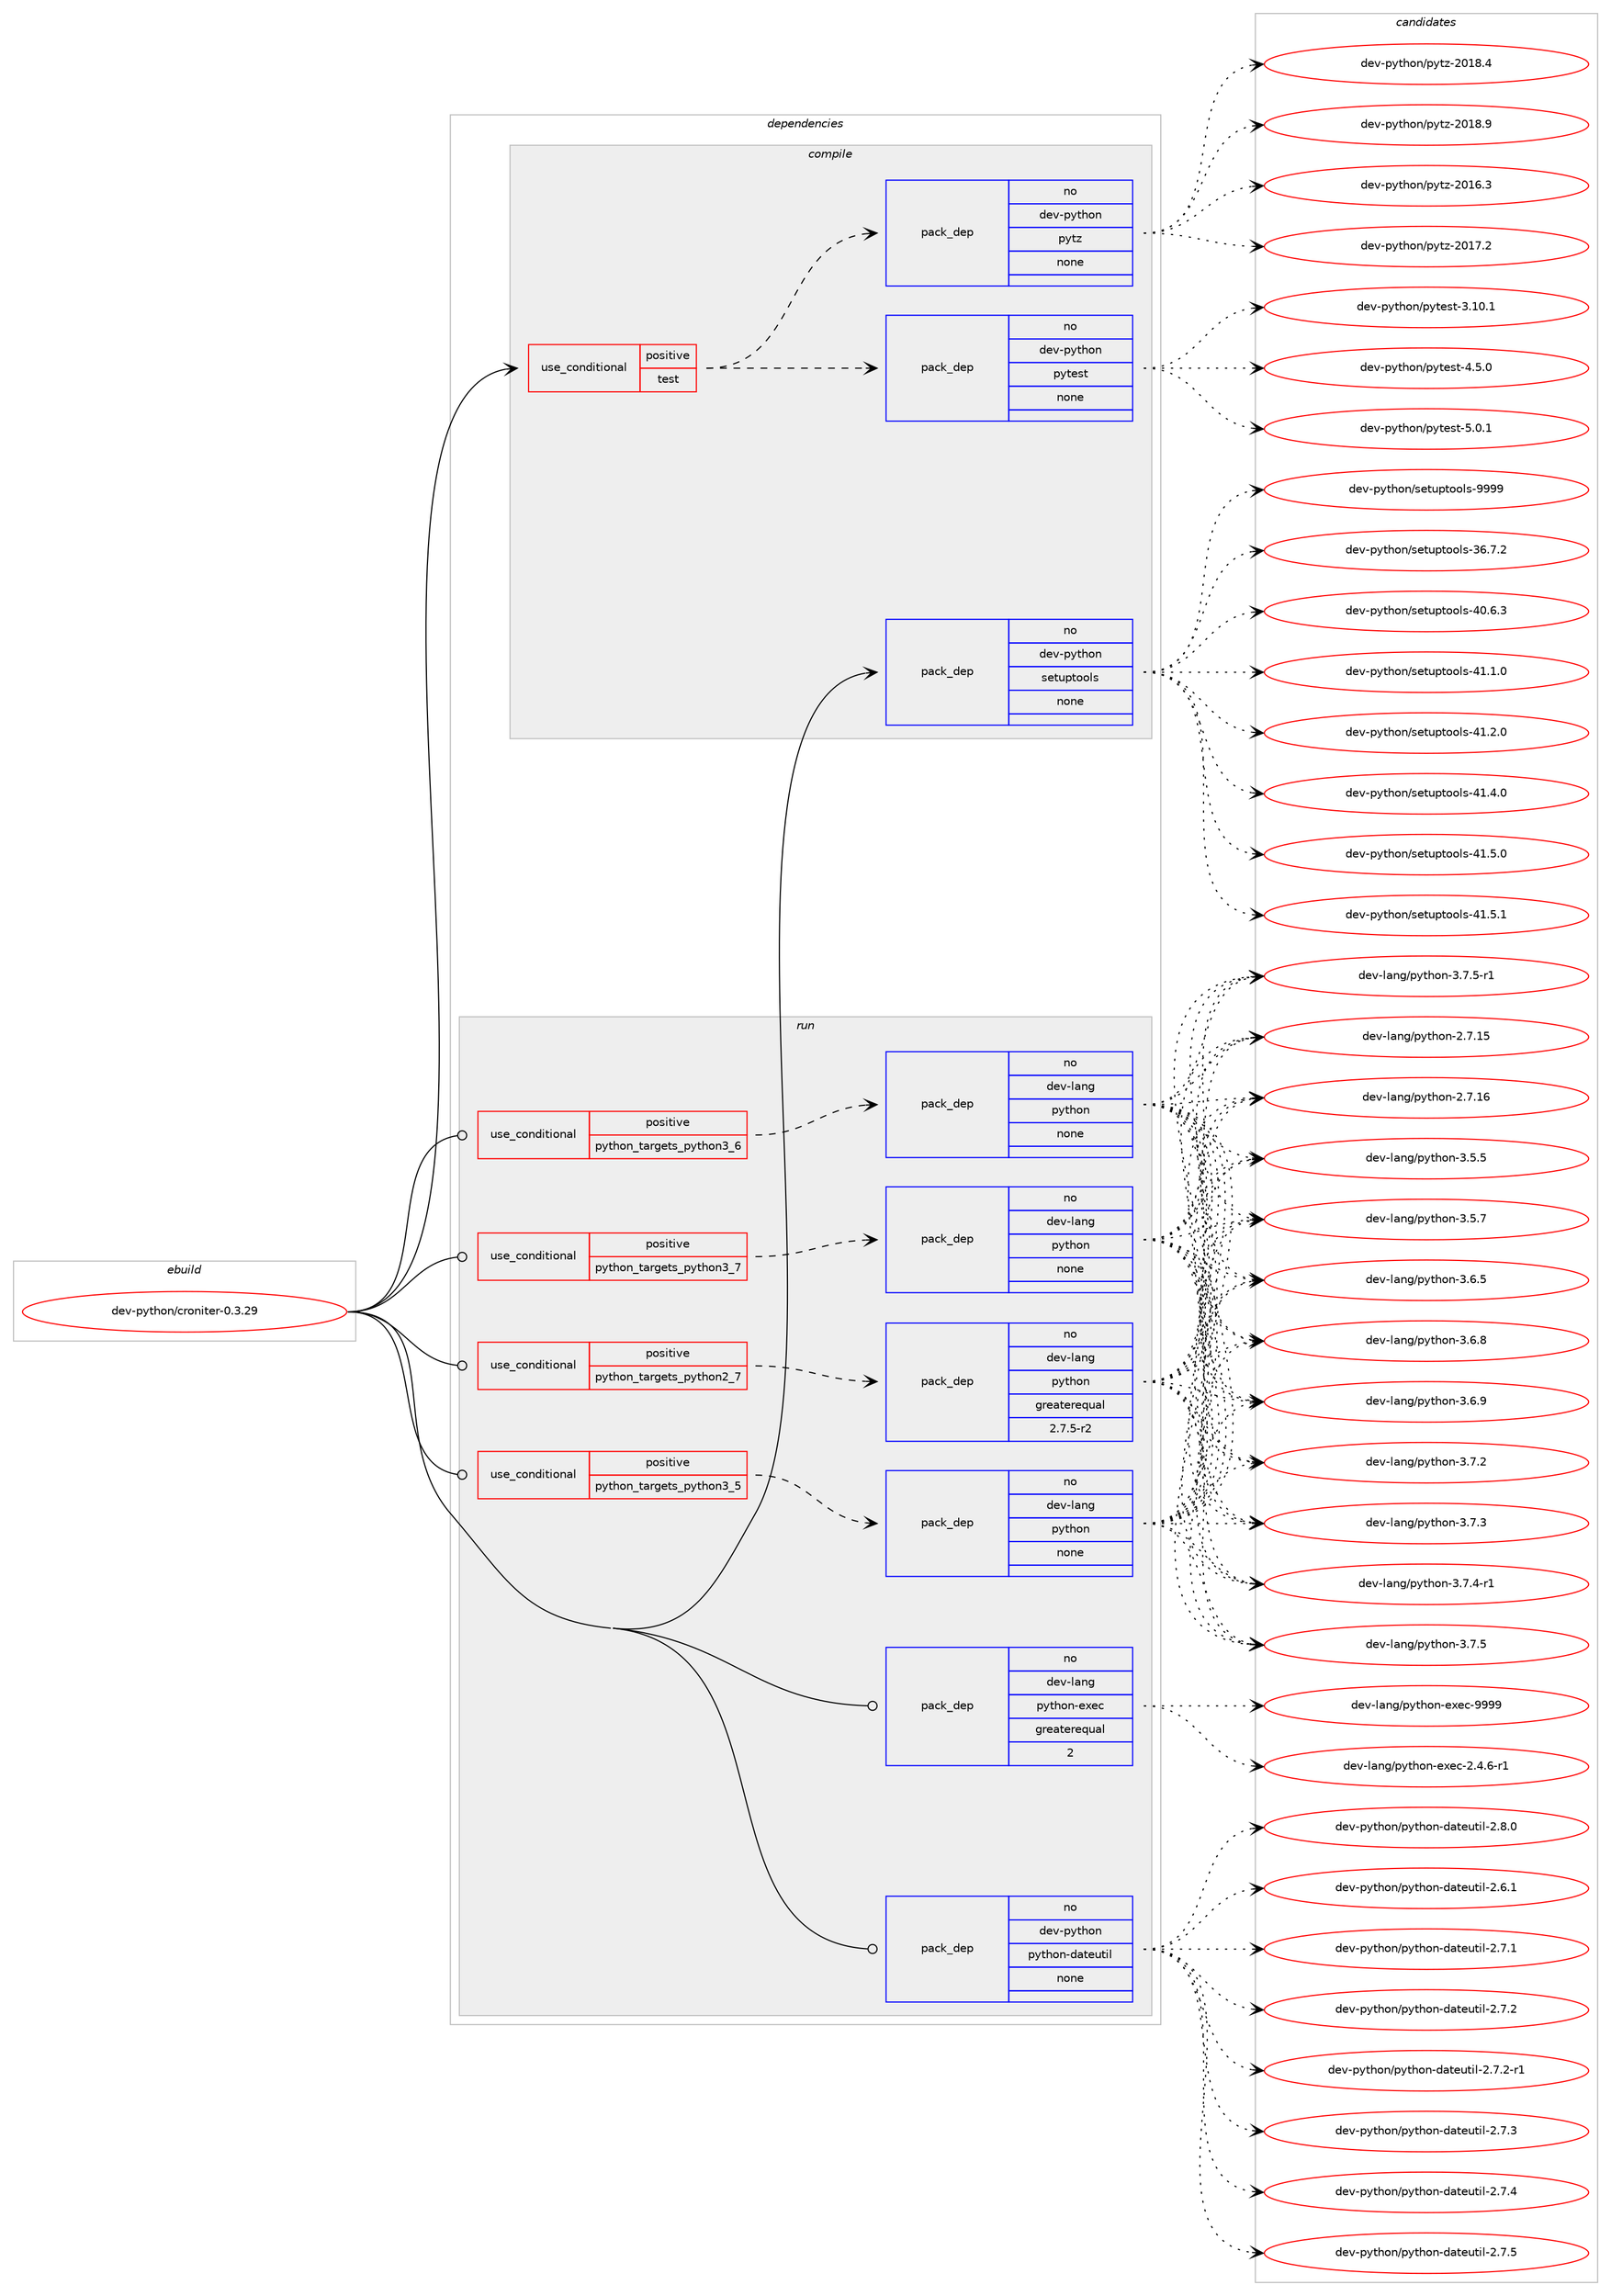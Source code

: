 digraph prolog {

# *************
# Graph options
# *************

newrank=true;
concentrate=true;
compound=true;
graph [rankdir=LR,fontname=Helvetica,fontsize=10,ranksep=1.5];#, ranksep=2.5, nodesep=0.2];
edge  [arrowhead=vee];
node  [fontname=Helvetica,fontsize=10];

# **********
# The ebuild
# **********

subgraph cluster_leftcol {
color=gray;
rank=same;
label=<<i>ebuild</i>>;
id [label="dev-python/croniter-0.3.29", color=red, width=4, href="../dev-python/croniter-0.3.29.svg"];
}

# ****************
# The dependencies
# ****************

subgraph cluster_midcol {
color=gray;
label=<<i>dependencies</i>>;
subgraph cluster_compile {
fillcolor="#eeeeee";
style=filled;
label=<<i>compile</i>>;
subgraph cond137926 {
dependency600049 [label=<<TABLE BORDER="0" CELLBORDER="1" CELLSPACING="0" CELLPADDING="4"><TR><TD ROWSPAN="3" CELLPADDING="10">use_conditional</TD></TR><TR><TD>positive</TD></TR><TR><TD>test</TD></TR></TABLE>>, shape=none, color=red];
subgraph pack450344 {
dependency600050 [label=<<TABLE BORDER="0" CELLBORDER="1" CELLSPACING="0" CELLPADDING="4" WIDTH="220"><TR><TD ROWSPAN="6" CELLPADDING="30">pack_dep</TD></TR><TR><TD WIDTH="110">no</TD></TR><TR><TD>dev-python</TD></TR><TR><TD>pytest</TD></TR><TR><TD>none</TD></TR><TR><TD></TD></TR></TABLE>>, shape=none, color=blue];
}
dependency600049:e -> dependency600050:w [weight=20,style="dashed",arrowhead="vee"];
subgraph pack450345 {
dependency600051 [label=<<TABLE BORDER="0" CELLBORDER="1" CELLSPACING="0" CELLPADDING="4" WIDTH="220"><TR><TD ROWSPAN="6" CELLPADDING="30">pack_dep</TD></TR><TR><TD WIDTH="110">no</TD></TR><TR><TD>dev-python</TD></TR><TR><TD>pytz</TD></TR><TR><TD>none</TD></TR><TR><TD></TD></TR></TABLE>>, shape=none, color=blue];
}
dependency600049:e -> dependency600051:w [weight=20,style="dashed",arrowhead="vee"];
}
id:e -> dependency600049:w [weight=20,style="solid",arrowhead="vee"];
subgraph pack450346 {
dependency600052 [label=<<TABLE BORDER="0" CELLBORDER="1" CELLSPACING="0" CELLPADDING="4" WIDTH="220"><TR><TD ROWSPAN="6" CELLPADDING="30">pack_dep</TD></TR><TR><TD WIDTH="110">no</TD></TR><TR><TD>dev-python</TD></TR><TR><TD>setuptools</TD></TR><TR><TD>none</TD></TR><TR><TD></TD></TR></TABLE>>, shape=none, color=blue];
}
id:e -> dependency600052:w [weight=20,style="solid",arrowhead="vee"];
}
subgraph cluster_compileandrun {
fillcolor="#eeeeee";
style=filled;
label=<<i>compile and run</i>>;
}
subgraph cluster_run {
fillcolor="#eeeeee";
style=filled;
label=<<i>run</i>>;
subgraph cond137927 {
dependency600053 [label=<<TABLE BORDER="0" CELLBORDER="1" CELLSPACING="0" CELLPADDING="4"><TR><TD ROWSPAN="3" CELLPADDING="10">use_conditional</TD></TR><TR><TD>positive</TD></TR><TR><TD>python_targets_python2_7</TD></TR></TABLE>>, shape=none, color=red];
subgraph pack450347 {
dependency600054 [label=<<TABLE BORDER="0" CELLBORDER="1" CELLSPACING="0" CELLPADDING="4" WIDTH="220"><TR><TD ROWSPAN="6" CELLPADDING="30">pack_dep</TD></TR><TR><TD WIDTH="110">no</TD></TR><TR><TD>dev-lang</TD></TR><TR><TD>python</TD></TR><TR><TD>greaterequal</TD></TR><TR><TD>2.7.5-r2</TD></TR></TABLE>>, shape=none, color=blue];
}
dependency600053:e -> dependency600054:w [weight=20,style="dashed",arrowhead="vee"];
}
id:e -> dependency600053:w [weight=20,style="solid",arrowhead="odot"];
subgraph cond137928 {
dependency600055 [label=<<TABLE BORDER="0" CELLBORDER="1" CELLSPACING="0" CELLPADDING="4"><TR><TD ROWSPAN="3" CELLPADDING="10">use_conditional</TD></TR><TR><TD>positive</TD></TR><TR><TD>python_targets_python3_5</TD></TR></TABLE>>, shape=none, color=red];
subgraph pack450348 {
dependency600056 [label=<<TABLE BORDER="0" CELLBORDER="1" CELLSPACING="0" CELLPADDING="4" WIDTH="220"><TR><TD ROWSPAN="6" CELLPADDING="30">pack_dep</TD></TR><TR><TD WIDTH="110">no</TD></TR><TR><TD>dev-lang</TD></TR><TR><TD>python</TD></TR><TR><TD>none</TD></TR><TR><TD></TD></TR></TABLE>>, shape=none, color=blue];
}
dependency600055:e -> dependency600056:w [weight=20,style="dashed",arrowhead="vee"];
}
id:e -> dependency600055:w [weight=20,style="solid",arrowhead="odot"];
subgraph cond137929 {
dependency600057 [label=<<TABLE BORDER="0" CELLBORDER="1" CELLSPACING="0" CELLPADDING="4"><TR><TD ROWSPAN="3" CELLPADDING="10">use_conditional</TD></TR><TR><TD>positive</TD></TR><TR><TD>python_targets_python3_6</TD></TR></TABLE>>, shape=none, color=red];
subgraph pack450349 {
dependency600058 [label=<<TABLE BORDER="0" CELLBORDER="1" CELLSPACING="0" CELLPADDING="4" WIDTH="220"><TR><TD ROWSPAN="6" CELLPADDING="30">pack_dep</TD></TR><TR><TD WIDTH="110">no</TD></TR><TR><TD>dev-lang</TD></TR><TR><TD>python</TD></TR><TR><TD>none</TD></TR><TR><TD></TD></TR></TABLE>>, shape=none, color=blue];
}
dependency600057:e -> dependency600058:w [weight=20,style="dashed",arrowhead="vee"];
}
id:e -> dependency600057:w [weight=20,style="solid",arrowhead="odot"];
subgraph cond137930 {
dependency600059 [label=<<TABLE BORDER="0" CELLBORDER="1" CELLSPACING="0" CELLPADDING="4"><TR><TD ROWSPAN="3" CELLPADDING="10">use_conditional</TD></TR><TR><TD>positive</TD></TR><TR><TD>python_targets_python3_7</TD></TR></TABLE>>, shape=none, color=red];
subgraph pack450350 {
dependency600060 [label=<<TABLE BORDER="0" CELLBORDER="1" CELLSPACING="0" CELLPADDING="4" WIDTH="220"><TR><TD ROWSPAN="6" CELLPADDING="30">pack_dep</TD></TR><TR><TD WIDTH="110">no</TD></TR><TR><TD>dev-lang</TD></TR><TR><TD>python</TD></TR><TR><TD>none</TD></TR><TR><TD></TD></TR></TABLE>>, shape=none, color=blue];
}
dependency600059:e -> dependency600060:w [weight=20,style="dashed",arrowhead="vee"];
}
id:e -> dependency600059:w [weight=20,style="solid",arrowhead="odot"];
subgraph pack450351 {
dependency600061 [label=<<TABLE BORDER="0" CELLBORDER="1" CELLSPACING="0" CELLPADDING="4" WIDTH="220"><TR><TD ROWSPAN="6" CELLPADDING="30">pack_dep</TD></TR><TR><TD WIDTH="110">no</TD></TR><TR><TD>dev-lang</TD></TR><TR><TD>python-exec</TD></TR><TR><TD>greaterequal</TD></TR><TR><TD>2</TD></TR></TABLE>>, shape=none, color=blue];
}
id:e -> dependency600061:w [weight=20,style="solid",arrowhead="odot"];
subgraph pack450352 {
dependency600062 [label=<<TABLE BORDER="0" CELLBORDER="1" CELLSPACING="0" CELLPADDING="4" WIDTH="220"><TR><TD ROWSPAN="6" CELLPADDING="30">pack_dep</TD></TR><TR><TD WIDTH="110">no</TD></TR><TR><TD>dev-python</TD></TR><TR><TD>python-dateutil</TD></TR><TR><TD>none</TD></TR><TR><TD></TD></TR></TABLE>>, shape=none, color=blue];
}
id:e -> dependency600062:w [weight=20,style="solid",arrowhead="odot"];
}
}

# **************
# The candidates
# **************

subgraph cluster_choices {
rank=same;
color=gray;
label=<<i>candidates</i>>;

subgraph choice450344 {
color=black;
nodesep=1;
choice100101118451121211161041111104711212111610111511645514649484649 [label="dev-python/pytest-3.10.1", color=red, width=4,href="../dev-python/pytest-3.10.1.svg"];
choice1001011184511212111610411111047112121116101115116455246534648 [label="dev-python/pytest-4.5.0", color=red, width=4,href="../dev-python/pytest-4.5.0.svg"];
choice1001011184511212111610411111047112121116101115116455346484649 [label="dev-python/pytest-5.0.1", color=red, width=4,href="../dev-python/pytest-5.0.1.svg"];
dependency600050:e -> choice100101118451121211161041111104711212111610111511645514649484649:w [style=dotted,weight="100"];
dependency600050:e -> choice1001011184511212111610411111047112121116101115116455246534648:w [style=dotted,weight="100"];
dependency600050:e -> choice1001011184511212111610411111047112121116101115116455346484649:w [style=dotted,weight="100"];
}
subgraph choice450345 {
color=black;
nodesep=1;
choice100101118451121211161041111104711212111612245504849544651 [label="dev-python/pytz-2016.3", color=red, width=4,href="../dev-python/pytz-2016.3.svg"];
choice100101118451121211161041111104711212111612245504849554650 [label="dev-python/pytz-2017.2", color=red, width=4,href="../dev-python/pytz-2017.2.svg"];
choice100101118451121211161041111104711212111612245504849564652 [label="dev-python/pytz-2018.4", color=red, width=4,href="../dev-python/pytz-2018.4.svg"];
choice100101118451121211161041111104711212111612245504849564657 [label="dev-python/pytz-2018.9", color=red, width=4,href="../dev-python/pytz-2018.9.svg"];
dependency600051:e -> choice100101118451121211161041111104711212111612245504849544651:w [style=dotted,weight="100"];
dependency600051:e -> choice100101118451121211161041111104711212111612245504849554650:w [style=dotted,weight="100"];
dependency600051:e -> choice100101118451121211161041111104711212111612245504849564652:w [style=dotted,weight="100"];
dependency600051:e -> choice100101118451121211161041111104711212111612245504849564657:w [style=dotted,weight="100"];
}
subgraph choice450346 {
color=black;
nodesep=1;
choice100101118451121211161041111104711510111611711211611111110811545515446554650 [label="dev-python/setuptools-36.7.2", color=red, width=4,href="../dev-python/setuptools-36.7.2.svg"];
choice100101118451121211161041111104711510111611711211611111110811545524846544651 [label="dev-python/setuptools-40.6.3", color=red, width=4,href="../dev-python/setuptools-40.6.3.svg"];
choice100101118451121211161041111104711510111611711211611111110811545524946494648 [label="dev-python/setuptools-41.1.0", color=red, width=4,href="../dev-python/setuptools-41.1.0.svg"];
choice100101118451121211161041111104711510111611711211611111110811545524946504648 [label="dev-python/setuptools-41.2.0", color=red, width=4,href="../dev-python/setuptools-41.2.0.svg"];
choice100101118451121211161041111104711510111611711211611111110811545524946524648 [label="dev-python/setuptools-41.4.0", color=red, width=4,href="../dev-python/setuptools-41.4.0.svg"];
choice100101118451121211161041111104711510111611711211611111110811545524946534648 [label="dev-python/setuptools-41.5.0", color=red, width=4,href="../dev-python/setuptools-41.5.0.svg"];
choice100101118451121211161041111104711510111611711211611111110811545524946534649 [label="dev-python/setuptools-41.5.1", color=red, width=4,href="../dev-python/setuptools-41.5.1.svg"];
choice10010111845112121116104111110471151011161171121161111111081154557575757 [label="dev-python/setuptools-9999", color=red, width=4,href="../dev-python/setuptools-9999.svg"];
dependency600052:e -> choice100101118451121211161041111104711510111611711211611111110811545515446554650:w [style=dotted,weight="100"];
dependency600052:e -> choice100101118451121211161041111104711510111611711211611111110811545524846544651:w [style=dotted,weight="100"];
dependency600052:e -> choice100101118451121211161041111104711510111611711211611111110811545524946494648:w [style=dotted,weight="100"];
dependency600052:e -> choice100101118451121211161041111104711510111611711211611111110811545524946504648:w [style=dotted,weight="100"];
dependency600052:e -> choice100101118451121211161041111104711510111611711211611111110811545524946524648:w [style=dotted,weight="100"];
dependency600052:e -> choice100101118451121211161041111104711510111611711211611111110811545524946534648:w [style=dotted,weight="100"];
dependency600052:e -> choice100101118451121211161041111104711510111611711211611111110811545524946534649:w [style=dotted,weight="100"];
dependency600052:e -> choice10010111845112121116104111110471151011161171121161111111081154557575757:w [style=dotted,weight="100"];
}
subgraph choice450347 {
color=black;
nodesep=1;
choice10010111845108971101034711212111610411111045504655464953 [label="dev-lang/python-2.7.15", color=red, width=4,href="../dev-lang/python-2.7.15.svg"];
choice10010111845108971101034711212111610411111045504655464954 [label="dev-lang/python-2.7.16", color=red, width=4,href="../dev-lang/python-2.7.16.svg"];
choice100101118451089711010347112121116104111110455146534653 [label="dev-lang/python-3.5.5", color=red, width=4,href="../dev-lang/python-3.5.5.svg"];
choice100101118451089711010347112121116104111110455146534655 [label="dev-lang/python-3.5.7", color=red, width=4,href="../dev-lang/python-3.5.7.svg"];
choice100101118451089711010347112121116104111110455146544653 [label="dev-lang/python-3.6.5", color=red, width=4,href="../dev-lang/python-3.6.5.svg"];
choice100101118451089711010347112121116104111110455146544656 [label="dev-lang/python-3.6.8", color=red, width=4,href="../dev-lang/python-3.6.8.svg"];
choice100101118451089711010347112121116104111110455146544657 [label="dev-lang/python-3.6.9", color=red, width=4,href="../dev-lang/python-3.6.9.svg"];
choice100101118451089711010347112121116104111110455146554650 [label="dev-lang/python-3.7.2", color=red, width=4,href="../dev-lang/python-3.7.2.svg"];
choice100101118451089711010347112121116104111110455146554651 [label="dev-lang/python-3.7.3", color=red, width=4,href="../dev-lang/python-3.7.3.svg"];
choice1001011184510897110103471121211161041111104551465546524511449 [label="dev-lang/python-3.7.4-r1", color=red, width=4,href="../dev-lang/python-3.7.4-r1.svg"];
choice100101118451089711010347112121116104111110455146554653 [label="dev-lang/python-3.7.5", color=red, width=4,href="../dev-lang/python-3.7.5.svg"];
choice1001011184510897110103471121211161041111104551465546534511449 [label="dev-lang/python-3.7.5-r1", color=red, width=4,href="../dev-lang/python-3.7.5-r1.svg"];
dependency600054:e -> choice10010111845108971101034711212111610411111045504655464953:w [style=dotted,weight="100"];
dependency600054:e -> choice10010111845108971101034711212111610411111045504655464954:w [style=dotted,weight="100"];
dependency600054:e -> choice100101118451089711010347112121116104111110455146534653:w [style=dotted,weight="100"];
dependency600054:e -> choice100101118451089711010347112121116104111110455146534655:w [style=dotted,weight="100"];
dependency600054:e -> choice100101118451089711010347112121116104111110455146544653:w [style=dotted,weight="100"];
dependency600054:e -> choice100101118451089711010347112121116104111110455146544656:w [style=dotted,weight="100"];
dependency600054:e -> choice100101118451089711010347112121116104111110455146544657:w [style=dotted,weight="100"];
dependency600054:e -> choice100101118451089711010347112121116104111110455146554650:w [style=dotted,weight="100"];
dependency600054:e -> choice100101118451089711010347112121116104111110455146554651:w [style=dotted,weight="100"];
dependency600054:e -> choice1001011184510897110103471121211161041111104551465546524511449:w [style=dotted,weight="100"];
dependency600054:e -> choice100101118451089711010347112121116104111110455146554653:w [style=dotted,weight="100"];
dependency600054:e -> choice1001011184510897110103471121211161041111104551465546534511449:w [style=dotted,weight="100"];
}
subgraph choice450348 {
color=black;
nodesep=1;
choice10010111845108971101034711212111610411111045504655464953 [label="dev-lang/python-2.7.15", color=red, width=4,href="../dev-lang/python-2.7.15.svg"];
choice10010111845108971101034711212111610411111045504655464954 [label="dev-lang/python-2.7.16", color=red, width=4,href="../dev-lang/python-2.7.16.svg"];
choice100101118451089711010347112121116104111110455146534653 [label="dev-lang/python-3.5.5", color=red, width=4,href="../dev-lang/python-3.5.5.svg"];
choice100101118451089711010347112121116104111110455146534655 [label="dev-lang/python-3.5.7", color=red, width=4,href="../dev-lang/python-3.5.7.svg"];
choice100101118451089711010347112121116104111110455146544653 [label="dev-lang/python-3.6.5", color=red, width=4,href="../dev-lang/python-3.6.5.svg"];
choice100101118451089711010347112121116104111110455146544656 [label="dev-lang/python-3.6.8", color=red, width=4,href="../dev-lang/python-3.6.8.svg"];
choice100101118451089711010347112121116104111110455146544657 [label="dev-lang/python-3.6.9", color=red, width=4,href="../dev-lang/python-3.6.9.svg"];
choice100101118451089711010347112121116104111110455146554650 [label="dev-lang/python-3.7.2", color=red, width=4,href="../dev-lang/python-3.7.2.svg"];
choice100101118451089711010347112121116104111110455146554651 [label="dev-lang/python-3.7.3", color=red, width=4,href="../dev-lang/python-3.7.3.svg"];
choice1001011184510897110103471121211161041111104551465546524511449 [label="dev-lang/python-3.7.4-r1", color=red, width=4,href="../dev-lang/python-3.7.4-r1.svg"];
choice100101118451089711010347112121116104111110455146554653 [label="dev-lang/python-3.7.5", color=red, width=4,href="../dev-lang/python-3.7.5.svg"];
choice1001011184510897110103471121211161041111104551465546534511449 [label="dev-lang/python-3.7.5-r1", color=red, width=4,href="../dev-lang/python-3.7.5-r1.svg"];
dependency600056:e -> choice10010111845108971101034711212111610411111045504655464953:w [style=dotted,weight="100"];
dependency600056:e -> choice10010111845108971101034711212111610411111045504655464954:w [style=dotted,weight="100"];
dependency600056:e -> choice100101118451089711010347112121116104111110455146534653:w [style=dotted,weight="100"];
dependency600056:e -> choice100101118451089711010347112121116104111110455146534655:w [style=dotted,weight="100"];
dependency600056:e -> choice100101118451089711010347112121116104111110455146544653:w [style=dotted,weight="100"];
dependency600056:e -> choice100101118451089711010347112121116104111110455146544656:w [style=dotted,weight="100"];
dependency600056:e -> choice100101118451089711010347112121116104111110455146544657:w [style=dotted,weight="100"];
dependency600056:e -> choice100101118451089711010347112121116104111110455146554650:w [style=dotted,weight="100"];
dependency600056:e -> choice100101118451089711010347112121116104111110455146554651:w [style=dotted,weight="100"];
dependency600056:e -> choice1001011184510897110103471121211161041111104551465546524511449:w [style=dotted,weight="100"];
dependency600056:e -> choice100101118451089711010347112121116104111110455146554653:w [style=dotted,weight="100"];
dependency600056:e -> choice1001011184510897110103471121211161041111104551465546534511449:w [style=dotted,weight="100"];
}
subgraph choice450349 {
color=black;
nodesep=1;
choice10010111845108971101034711212111610411111045504655464953 [label="dev-lang/python-2.7.15", color=red, width=4,href="../dev-lang/python-2.7.15.svg"];
choice10010111845108971101034711212111610411111045504655464954 [label="dev-lang/python-2.7.16", color=red, width=4,href="../dev-lang/python-2.7.16.svg"];
choice100101118451089711010347112121116104111110455146534653 [label="dev-lang/python-3.5.5", color=red, width=4,href="../dev-lang/python-3.5.5.svg"];
choice100101118451089711010347112121116104111110455146534655 [label="dev-lang/python-3.5.7", color=red, width=4,href="../dev-lang/python-3.5.7.svg"];
choice100101118451089711010347112121116104111110455146544653 [label="dev-lang/python-3.6.5", color=red, width=4,href="../dev-lang/python-3.6.5.svg"];
choice100101118451089711010347112121116104111110455146544656 [label="dev-lang/python-3.6.8", color=red, width=4,href="../dev-lang/python-3.6.8.svg"];
choice100101118451089711010347112121116104111110455146544657 [label="dev-lang/python-3.6.9", color=red, width=4,href="../dev-lang/python-3.6.9.svg"];
choice100101118451089711010347112121116104111110455146554650 [label="dev-lang/python-3.7.2", color=red, width=4,href="../dev-lang/python-3.7.2.svg"];
choice100101118451089711010347112121116104111110455146554651 [label="dev-lang/python-3.7.3", color=red, width=4,href="../dev-lang/python-3.7.3.svg"];
choice1001011184510897110103471121211161041111104551465546524511449 [label="dev-lang/python-3.7.4-r1", color=red, width=4,href="../dev-lang/python-3.7.4-r1.svg"];
choice100101118451089711010347112121116104111110455146554653 [label="dev-lang/python-3.7.5", color=red, width=4,href="../dev-lang/python-3.7.5.svg"];
choice1001011184510897110103471121211161041111104551465546534511449 [label="dev-lang/python-3.7.5-r1", color=red, width=4,href="../dev-lang/python-3.7.5-r1.svg"];
dependency600058:e -> choice10010111845108971101034711212111610411111045504655464953:w [style=dotted,weight="100"];
dependency600058:e -> choice10010111845108971101034711212111610411111045504655464954:w [style=dotted,weight="100"];
dependency600058:e -> choice100101118451089711010347112121116104111110455146534653:w [style=dotted,weight="100"];
dependency600058:e -> choice100101118451089711010347112121116104111110455146534655:w [style=dotted,weight="100"];
dependency600058:e -> choice100101118451089711010347112121116104111110455146544653:w [style=dotted,weight="100"];
dependency600058:e -> choice100101118451089711010347112121116104111110455146544656:w [style=dotted,weight="100"];
dependency600058:e -> choice100101118451089711010347112121116104111110455146544657:w [style=dotted,weight="100"];
dependency600058:e -> choice100101118451089711010347112121116104111110455146554650:w [style=dotted,weight="100"];
dependency600058:e -> choice100101118451089711010347112121116104111110455146554651:w [style=dotted,weight="100"];
dependency600058:e -> choice1001011184510897110103471121211161041111104551465546524511449:w [style=dotted,weight="100"];
dependency600058:e -> choice100101118451089711010347112121116104111110455146554653:w [style=dotted,weight="100"];
dependency600058:e -> choice1001011184510897110103471121211161041111104551465546534511449:w [style=dotted,weight="100"];
}
subgraph choice450350 {
color=black;
nodesep=1;
choice10010111845108971101034711212111610411111045504655464953 [label="dev-lang/python-2.7.15", color=red, width=4,href="../dev-lang/python-2.7.15.svg"];
choice10010111845108971101034711212111610411111045504655464954 [label="dev-lang/python-2.7.16", color=red, width=4,href="../dev-lang/python-2.7.16.svg"];
choice100101118451089711010347112121116104111110455146534653 [label="dev-lang/python-3.5.5", color=red, width=4,href="../dev-lang/python-3.5.5.svg"];
choice100101118451089711010347112121116104111110455146534655 [label="dev-lang/python-3.5.7", color=red, width=4,href="../dev-lang/python-3.5.7.svg"];
choice100101118451089711010347112121116104111110455146544653 [label="dev-lang/python-3.6.5", color=red, width=4,href="../dev-lang/python-3.6.5.svg"];
choice100101118451089711010347112121116104111110455146544656 [label="dev-lang/python-3.6.8", color=red, width=4,href="../dev-lang/python-3.6.8.svg"];
choice100101118451089711010347112121116104111110455146544657 [label="dev-lang/python-3.6.9", color=red, width=4,href="../dev-lang/python-3.6.9.svg"];
choice100101118451089711010347112121116104111110455146554650 [label="dev-lang/python-3.7.2", color=red, width=4,href="../dev-lang/python-3.7.2.svg"];
choice100101118451089711010347112121116104111110455146554651 [label="dev-lang/python-3.7.3", color=red, width=4,href="../dev-lang/python-3.7.3.svg"];
choice1001011184510897110103471121211161041111104551465546524511449 [label="dev-lang/python-3.7.4-r1", color=red, width=4,href="../dev-lang/python-3.7.4-r1.svg"];
choice100101118451089711010347112121116104111110455146554653 [label="dev-lang/python-3.7.5", color=red, width=4,href="../dev-lang/python-3.7.5.svg"];
choice1001011184510897110103471121211161041111104551465546534511449 [label="dev-lang/python-3.7.5-r1", color=red, width=4,href="../dev-lang/python-3.7.5-r1.svg"];
dependency600060:e -> choice10010111845108971101034711212111610411111045504655464953:w [style=dotted,weight="100"];
dependency600060:e -> choice10010111845108971101034711212111610411111045504655464954:w [style=dotted,weight="100"];
dependency600060:e -> choice100101118451089711010347112121116104111110455146534653:w [style=dotted,weight="100"];
dependency600060:e -> choice100101118451089711010347112121116104111110455146534655:w [style=dotted,weight="100"];
dependency600060:e -> choice100101118451089711010347112121116104111110455146544653:w [style=dotted,weight="100"];
dependency600060:e -> choice100101118451089711010347112121116104111110455146544656:w [style=dotted,weight="100"];
dependency600060:e -> choice100101118451089711010347112121116104111110455146544657:w [style=dotted,weight="100"];
dependency600060:e -> choice100101118451089711010347112121116104111110455146554650:w [style=dotted,weight="100"];
dependency600060:e -> choice100101118451089711010347112121116104111110455146554651:w [style=dotted,weight="100"];
dependency600060:e -> choice1001011184510897110103471121211161041111104551465546524511449:w [style=dotted,weight="100"];
dependency600060:e -> choice100101118451089711010347112121116104111110455146554653:w [style=dotted,weight="100"];
dependency600060:e -> choice1001011184510897110103471121211161041111104551465546534511449:w [style=dotted,weight="100"];
}
subgraph choice450351 {
color=black;
nodesep=1;
choice10010111845108971101034711212111610411111045101120101994550465246544511449 [label="dev-lang/python-exec-2.4.6-r1", color=red, width=4,href="../dev-lang/python-exec-2.4.6-r1.svg"];
choice10010111845108971101034711212111610411111045101120101994557575757 [label="dev-lang/python-exec-9999", color=red, width=4,href="../dev-lang/python-exec-9999.svg"];
dependency600061:e -> choice10010111845108971101034711212111610411111045101120101994550465246544511449:w [style=dotted,weight="100"];
dependency600061:e -> choice10010111845108971101034711212111610411111045101120101994557575757:w [style=dotted,weight="100"];
}
subgraph choice450352 {
color=black;
nodesep=1;
choice10010111845112121116104111110471121211161041111104510097116101117116105108455046544649 [label="dev-python/python-dateutil-2.6.1", color=red, width=4,href="../dev-python/python-dateutil-2.6.1.svg"];
choice10010111845112121116104111110471121211161041111104510097116101117116105108455046554649 [label="dev-python/python-dateutil-2.7.1", color=red, width=4,href="../dev-python/python-dateutil-2.7.1.svg"];
choice10010111845112121116104111110471121211161041111104510097116101117116105108455046554650 [label="dev-python/python-dateutil-2.7.2", color=red, width=4,href="../dev-python/python-dateutil-2.7.2.svg"];
choice100101118451121211161041111104711212111610411111045100971161011171161051084550465546504511449 [label="dev-python/python-dateutil-2.7.2-r1", color=red, width=4,href="../dev-python/python-dateutil-2.7.2-r1.svg"];
choice10010111845112121116104111110471121211161041111104510097116101117116105108455046554651 [label="dev-python/python-dateutil-2.7.3", color=red, width=4,href="../dev-python/python-dateutil-2.7.3.svg"];
choice10010111845112121116104111110471121211161041111104510097116101117116105108455046554652 [label="dev-python/python-dateutil-2.7.4", color=red, width=4,href="../dev-python/python-dateutil-2.7.4.svg"];
choice10010111845112121116104111110471121211161041111104510097116101117116105108455046554653 [label="dev-python/python-dateutil-2.7.5", color=red, width=4,href="../dev-python/python-dateutil-2.7.5.svg"];
choice10010111845112121116104111110471121211161041111104510097116101117116105108455046564648 [label="dev-python/python-dateutil-2.8.0", color=red, width=4,href="../dev-python/python-dateutil-2.8.0.svg"];
dependency600062:e -> choice10010111845112121116104111110471121211161041111104510097116101117116105108455046544649:w [style=dotted,weight="100"];
dependency600062:e -> choice10010111845112121116104111110471121211161041111104510097116101117116105108455046554649:w [style=dotted,weight="100"];
dependency600062:e -> choice10010111845112121116104111110471121211161041111104510097116101117116105108455046554650:w [style=dotted,weight="100"];
dependency600062:e -> choice100101118451121211161041111104711212111610411111045100971161011171161051084550465546504511449:w [style=dotted,weight="100"];
dependency600062:e -> choice10010111845112121116104111110471121211161041111104510097116101117116105108455046554651:w [style=dotted,weight="100"];
dependency600062:e -> choice10010111845112121116104111110471121211161041111104510097116101117116105108455046554652:w [style=dotted,weight="100"];
dependency600062:e -> choice10010111845112121116104111110471121211161041111104510097116101117116105108455046554653:w [style=dotted,weight="100"];
dependency600062:e -> choice10010111845112121116104111110471121211161041111104510097116101117116105108455046564648:w [style=dotted,weight="100"];
}
}

}

